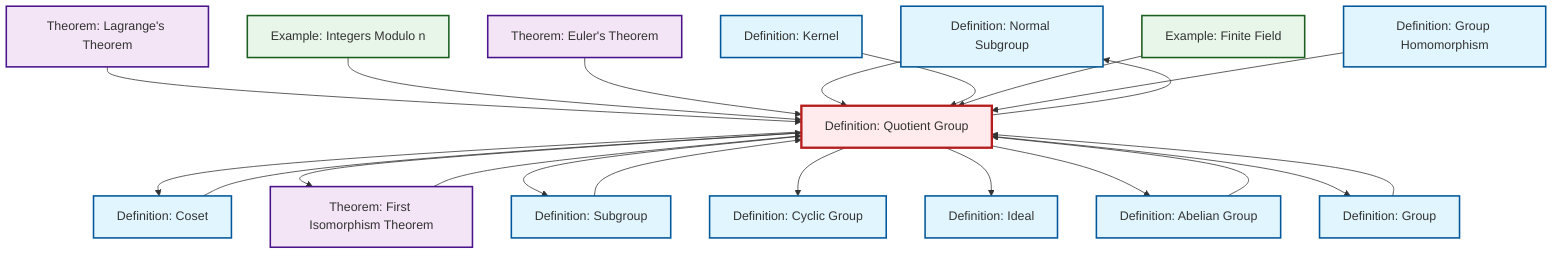 graph TD
    classDef definition fill:#e1f5fe,stroke:#01579b,stroke-width:2px
    classDef theorem fill:#f3e5f5,stroke:#4a148c,stroke-width:2px
    classDef axiom fill:#fff3e0,stroke:#e65100,stroke-width:2px
    classDef example fill:#e8f5e9,stroke:#1b5e20,stroke-width:2px
    classDef current fill:#ffebee,stroke:#b71c1c,stroke-width:3px
    def-normal-subgroup["Definition: Normal Subgroup"]:::definition
    thm-first-isomorphism["Theorem: First Isomorphism Theorem"]:::theorem
    def-kernel["Definition: Kernel"]:::definition
    def-ideal["Definition: Ideal"]:::definition
    def-homomorphism["Definition: Group Homomorphism"]:::definition
    def-coset["Definition: Coset"]:::definition
    ex-quotient-integers-mod-n["Example: Integers Modulo n"]:::example
    thm-lagrange["Theorem: Lagrange's Theorem"]:::theorem
    def-quotient-group["Definition: Quotient Group"]:::definition
    thm-euler["Theorem: Euler's Theorem"]:::theorem
    def-cyclic-group["Definition: Cyclic Group"]:::definition
    def-subgroup["Definition: Subgroup"]:::definition
    def-group["Definition: Group"]:::definition
    ex-finite-field["Example: Finite Field"]:::example
    def-abelian-group["Definition: Abelian Group"]:::definition
    thm-lagrange --> def-quotient-group
    def-subgroup --> def-quotient-group
    def-quotient-group --> def-coset
    ex-quotient-integers-mod-n --> def-quotient-group
    def-quotient-group --> thm-first-isomorphism
    def-coset --> def-quotient-group
    thm-euler --> def-quotient-group
    def-quotient-group --> def-subgroup
    def-quotient-group --> def-normal-subgroup
    def-quotient-group --> def-cyclic-group
    def-normal-subgroup --> def-quotient-group
    def-kernel --> def-quotient-group
    def-group --> def-quotient-group
    ex-finite-field --> def-quotient-group
    def-abelian-group --> def-quotient-group
    def-quotient-group --> def-ideal
    thm-first-isomorphism --> def-quotient-group
    def-quotient-group --> def-abelian-group
    def-quotient-group --> def-group
    def-homomorphism --> def-quotient-group
    class def-quotient-group current